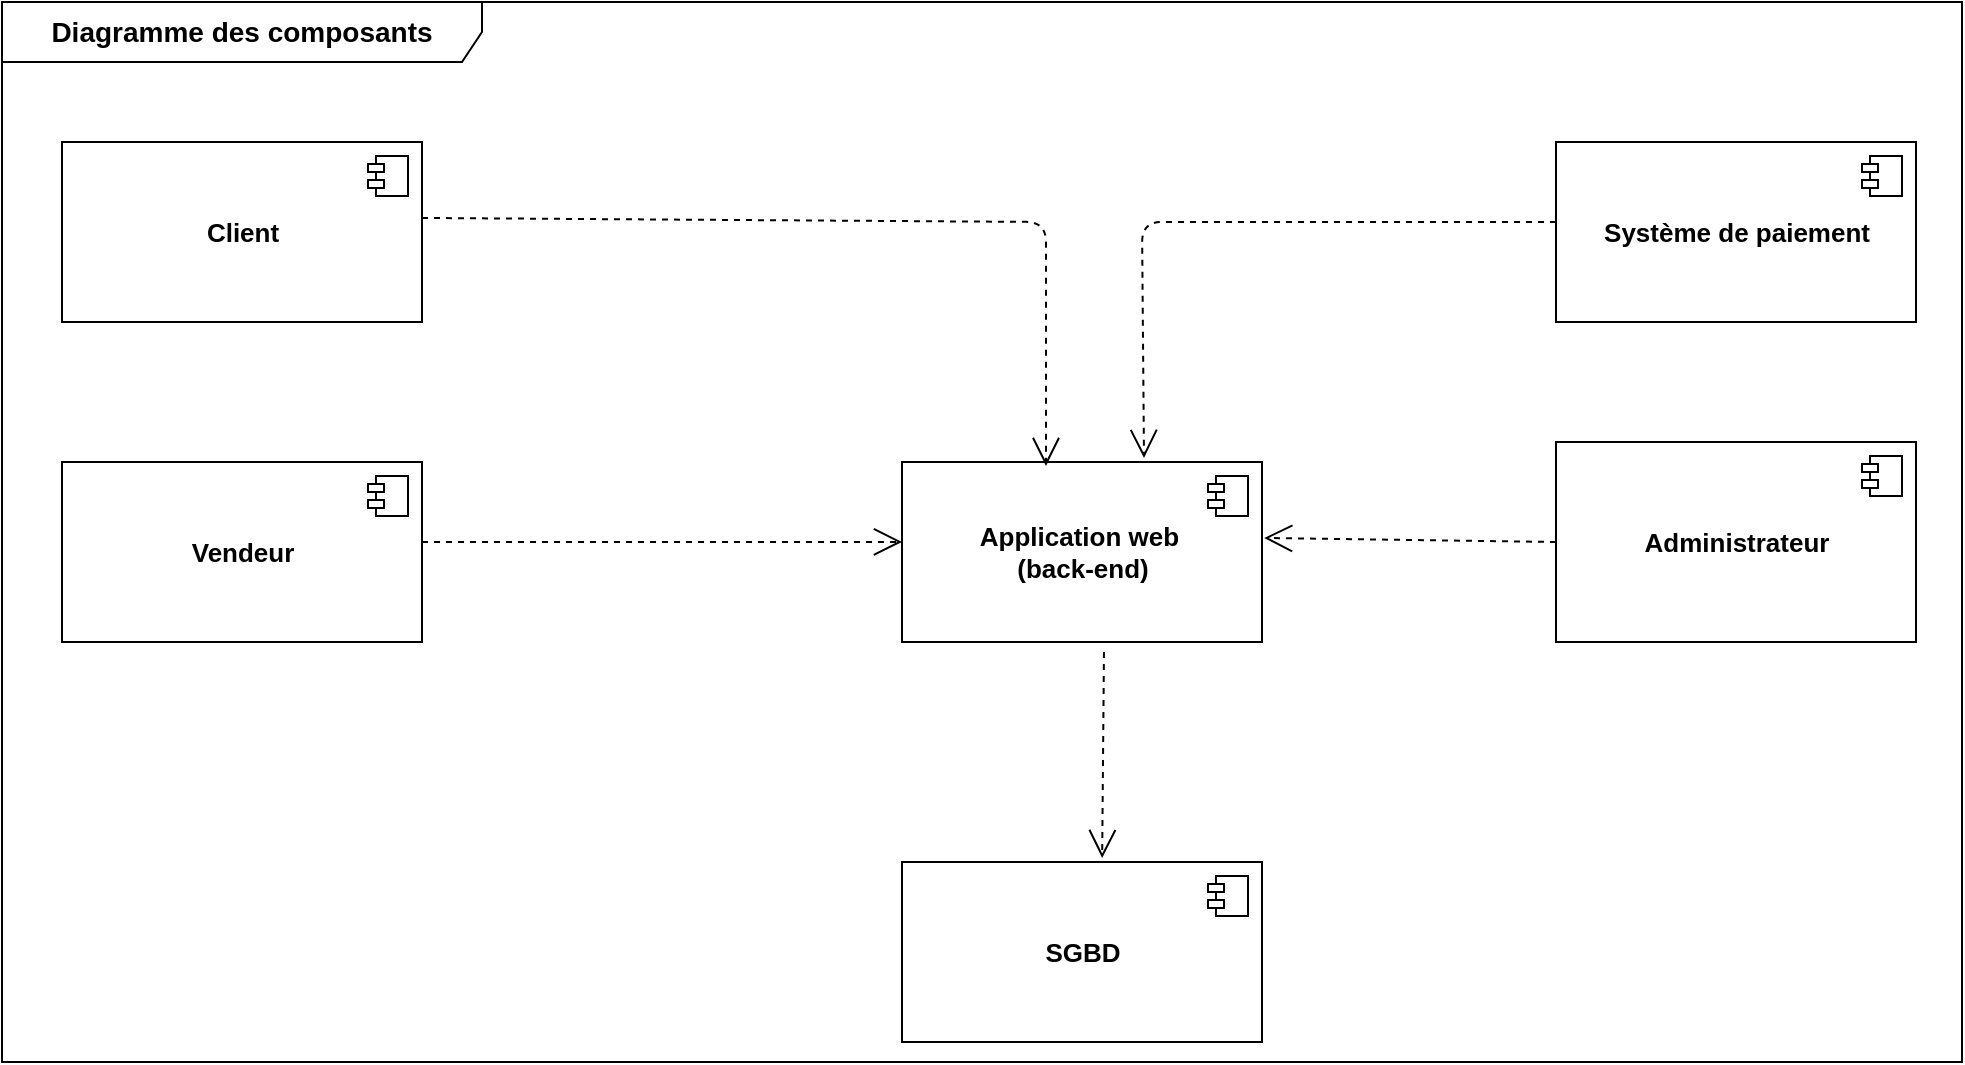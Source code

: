 <mxfile version="13.9.9" type="device"><diagram id="0QVi8G54mx0q1pmFeoLY" name="Page-1"><mxGraphModel dx="852" dy="486" grid="1" gridSize="10" guides="1" tooltips="1" connect="1" arrows="1" fold="1" page="1" pageScale="1" pageWidth="827" pageHeight="1169" math="0" shadow="0"><root><mxCell id="0"/><mxCell id="1" parent="0"/><mxCell id="BKmnt3rw1emA0d8R2IYF-2" value="&lt;b&gt;&lt;font style=&quot;font-size: 14px&quot;&gt;Diagramme des composants&lt;/font&gt;&lt;/b&gt;" style="shape=umlFrame;whiteSpace=wrap;html=1;width=240;height=30;" vertex="1" parent="1"><mxGeometry x="50" y="90" width="980" height="530" as="geometry"/></mxCell><mxCell id="BKmnt3rw1emA0d8R2IYF-3" value="&lt;b style=&quot;font-size: 13px&quot;&gt;Application web&amp;nbsp;&lt;br&gt;(back-end)&lt;/b&gt;" style="html=1;dropTarget=0;" vertex="1" parent="1"><mxGeometry x="500" y="320" width="180" height="90" as="geometry"/></mxCell><mxCell id="BKmnt3rw1emA0d8R2IYF-4" value="" style="shape=module;jettyWidth=8;jettyHeight=4;" vertex="1" parent="BKmnt3rw1emA0d8R2IYF-3"><mxGeometry x="1" width="20" height="20" relative="1" as="geometry"><mxPoint x="-27" y="7" as="offset"/></mxGeometry></mxCell><mxCell id="BKmnt3rw1emA0d8R2IYF-5" value="&lt;b&gt;&lt;font style=&quot;font-size: 13px&quot;&gt;Client&lt;/font&gt;&lt;/b&gt;" style="html=1;dropTarget=0;" vertex="1" parent="1"><mxGeometry x="80" y="160" width="180" height="90" as="geometry"/></mxCell><mxCell id="BKmnt3rw1emA0d8R2IYF-6" value="" style="shape=module;jettyWidth=8;jettyHeight=4;" vertex="1" parent="BKmnt3rw1emA0d8R2IYF-5"><mxGeometry x="1" width="20" height="20" relative="1" as="geometry"><mxPoint x="-27" y="7" as="offset"/></mxGeometry></mxCell><mxCell id="BKmnt3rw1emA0d8R2IYF-7" value="&lt;b&gt;&lt;font style=&quot;font-size: 13px&quot;&gt;Vendeur&lt;/font&gt;&lt;/b&gt;" style="html=1;dropTarget=0;" vertex="1" parent="1"><mxGeometry x="80" y="320" width="180" height="90" as="geometry"/></mxCell><mxCell id="BKmnt3rw1emA0d8R2IYF-8" value="" style="shape=module;jettyWidth=8;jettyHeight=4;" vertex="1" parent="BKmnt3rw1emA0d8R2IYF-7"><mxGeometry x="1" width="20" height="20" relative="1" as="geometry"><mxPoint x="-27" y="7" as="offset"/></mxGeometry></mxCell><mxCell id="BKmnt3rw1emA0d8R2IYF-9" value="&lt;b&gt;&lt;font style=&quot;font-size: 13px&quot;&gt;SGBD&lt;/font&gt;&lt;/b&gt;" style="html=1;dropTarget=0;" vertex="1" parent="1"><mxGeometry x="500" y="520" width="180" height="90" as="geometry"/></mxCell><mxCell id="BKmnt3rw1emA0d8R2IYF-10" value="" style="shape=module;jettyWidth=8;jettyHeight=4;" vertex="1" parent="BKmnt3rw1emA0d8R2IYF-9"><mxGeometry x="1" width="20" height="20" relative="1" as="geometry"><mxPoint x="-27" y="7" as="offset"/></mxGeometry></mxCell><mxCell id="BKmnt3rw1emA0d8R2IYF-11" value="&lt;font style=&quot;font-size: 13px&quot;&gt;&lt;b&gt;Administrateur&lt;/b&gt;&lt;/font&gt;" style="html=1;dropTarget=0;" vertex="1" parent="1"><mxGeometry x="827" y="310" width="180" height="100" as="geometry"/></mxCell><mxCell id="BKmnt3rw1emA0d8R2IYF-12" value="" style="shape=module;jettyWidth=8;jettyHeight=4;" vertex="1" parent="BKmnt3rw1emA0d8R2IYF-11"><mxGeometry x="1" width="20" height="20" relative="1" as="geometry"><mxPoint x="-27" y="7" as="offset"/></mxGeometry></mxCell><mxCell id="BKmnt3rw1emA0d8R2IYF-13" value="&lt;font style=&quot;font-size: 13px&quot;&gt;&lt;b&gt;Système de paiement&lt;/b&gt;&lt;/font&gt;" style="html=1;dropTarget=0;" vertex="1" parent="1"><mxGeometry x="827" y="160" width="180" height="90" as="geometry"/></mxCell><mxCell id="BKmnt3rw1emA0d8R2IYF-14" value="" style="shape=module;jettyWidth=8;jettyHeight=4;" vertex="1" parent="BKmnt3rw1emA0d8R2IYF-13"><mxGeometry x="1" width="20" height="20" relative="1" as="geometry"><mxPoint x="-27" y="7" as="offset"/></mxGeometry></mxCell><mxCell id="BKmnt3rw1emA0d8R2IYF-24" value="" style="endArrow=open;endFill=1;endSize=12;html=1;entryX=0;entryY=0.444;entryDx=0;entryDy=0;entryPerimeter=0;dashed=1;" edge="1" parent="1" target="BKmnt3rw1emA0d8R2IYF-3"><mxGeometry width="160" relative="1" as="geometry"><mxPoint x="260" y="360" as="sourcePoint"/><mxPoint x="420" y="360" as="targetPoint"/></mxGeometry></mxCell><mxCell id="BKmnt3rw1emA0d8R2IYF-31" value="" style="endArrow=open;endFill=1;endSize=12;html=1;dashed=1;" edge="1" parent="1"><mxGeometry width="160" relative="1" as="geometry"><mxPoint x="827" y="200" as="sourcePoint"/><mxPoint x="621" y="318" as="targetPoint"/><Array as="points"><mxPoint x="620" y="200"/></Array></mxGeometry></mxCell><mxCell id="BKmnt3rw1emA0d8R2IYF-32" value="" style="endArrow=open;endFill=1;endSize=12;html=1;dashed=1;entryX=0.556;entryY=-0.022;entryDx=0;entryDy=0;entryPerimeter=0;exitX=0.561;exitY=1.056;exitDx=0;exitDy=0;exitPerimeter=0;" edge="1" parent="1" source="BKmnt3rw1emA0d8R2IYF-3" target="BKmnt3rw1emA0d8R2IYF-9"><mxGeometry width="160" relative="1" as="geometry"><mxPoint x="380" y="400" as="sourcePoint"/><mxPoint x="540" y="400" as="targetPoint"/></mxGeometry></mxCell><mxCell id="BKmnt3rw1emA0d8R2IYF-33" value="" style="endArrow=open;endFill=1;endSize=12;html=1;dashed=1;entryX=0.4;entryY=0.022;entryDx=0;entryDy=0;entryPerimeter=0;exitX=1;exitY=0.422;exitDx=0;exitDy=0;exitPerimeter=0;" edge="1" parent="1" source="BKmnt3rw1emA0d8R2IYF-5" target="BKmnt3rw1emA0d8R2IYF-3"><mxGeometry width="160" relative="1" as="geometry"><mxPoint x="462" y="200" as="sourcePoint"/><mxPoint x="540" y="400" as="targetPoint"/><Array as="points"><mxPoint x="572" y="200"/></Array></mxGeometry></mxCell><mxCell id="BKmnt3rw1emA0d8R2IYF-34" value="" style="endArrow=open;endFill=1;endSize=12;html=1;dashed=1;exitX=0;exitY=0.5;exitDx=0;exitDy=0;entryX=1.006;entryY=0.422;entryDx=0;entryDy=0;entryPerimeter=0;" edge="1" parent="1" source="BKmnt3rw1emA0d8R2IYF-11" target="BKmnt3rw1emA0d8R2IYF-3"><mxGeometry width="160" relative="1" as="geometry"><mxPoint x="650" y="450" as="sourcePoint"/><mxPoint x="810" y="450" as="targetPoint"/></mxGeometry></mxCell></root></mxGraphModel></diagram></mxfile>